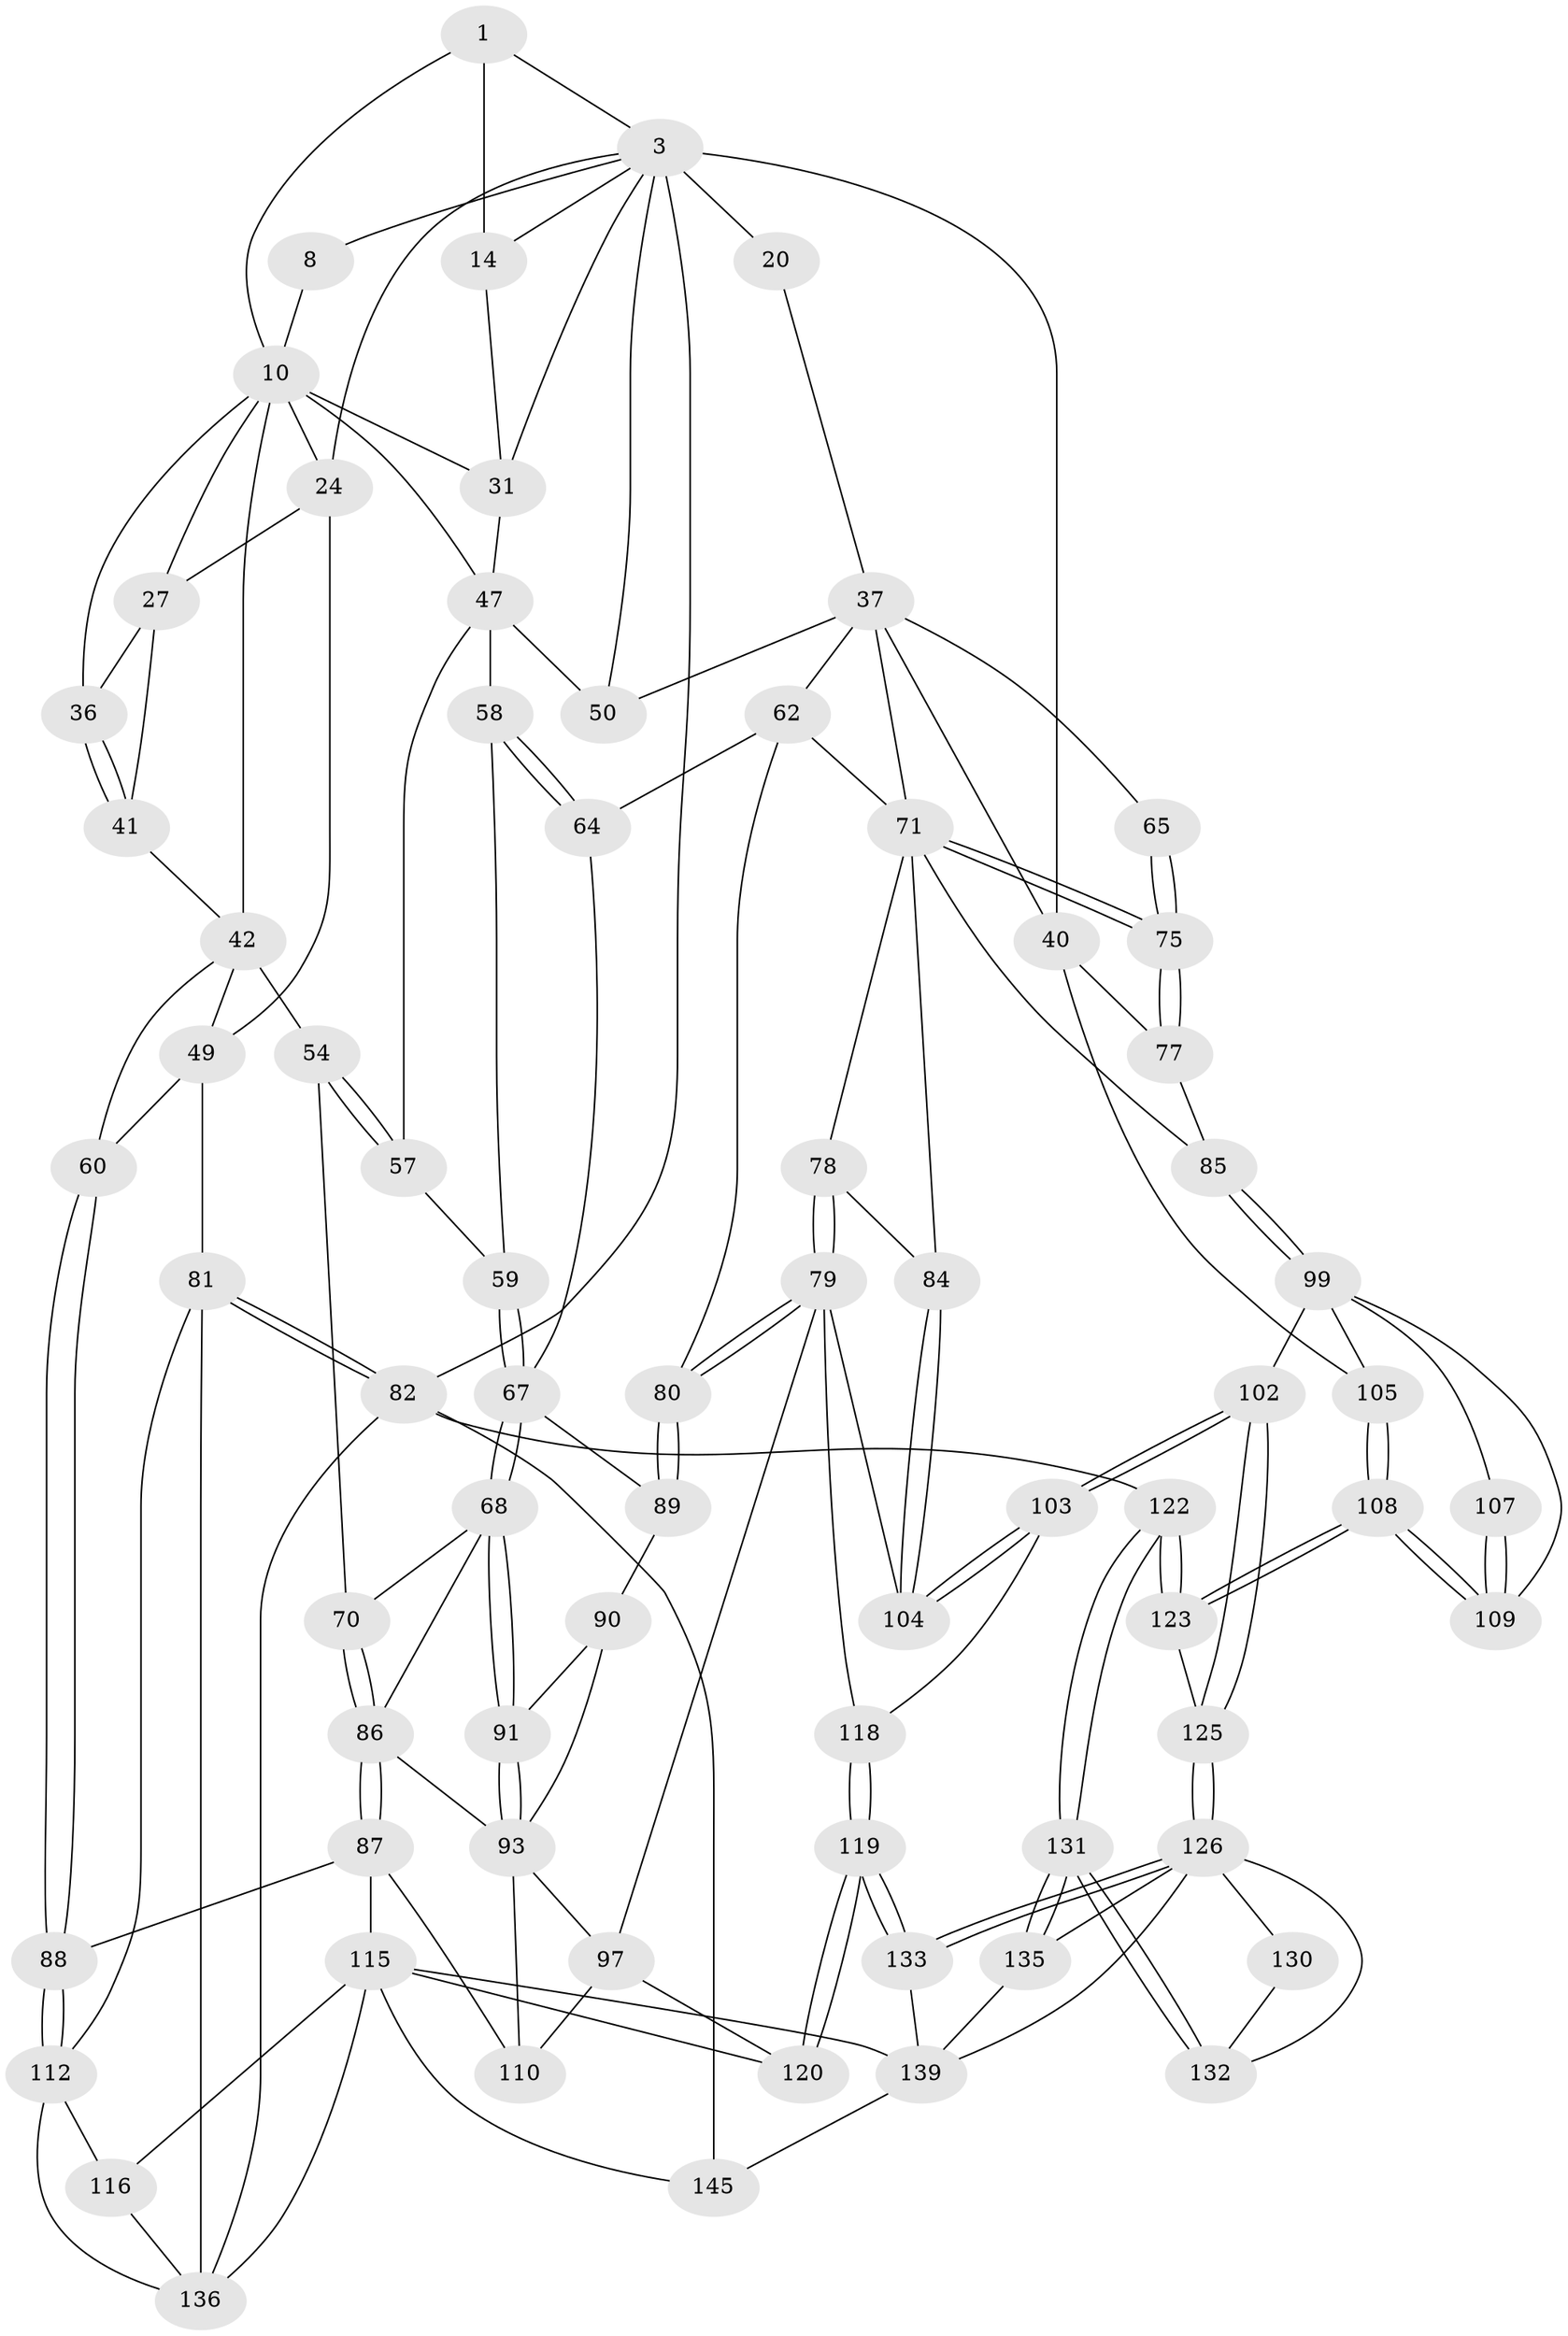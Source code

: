 // original degree distribution, {3: 0.0273972602739726, 4: 0.21232876712328766, 5: 0.5342465753424658, 6: 0.22602739726027396}
// Generated by graph-tools (version 1.1) at 2025/17/03/09/25 04:17:09]
// undirected, 73 vertices, 169 edges
graph export_dot {
graph [start="1"]
  node [color=gray90,style=filled];
  1 [pos="+0.41593115231482863+0",super="+2+9"];
  3 [pos="+0.7299844077697258+0",super="+17+4"];
  8 [pos="+0.27791914181291655+0"];
  10 [pos="+0.3814302695982441+0.1586183487956408",super="+11+33"];
  14 [pos="+0.5483843020165395+0",super="+15"];
  20 [pos="+0.7428637068892269+0.17024502328688298",super="+23+21"];
  24 [pos="+0+0.016145575830610215",super="+25+29"];
  27 [pos="+0.13063441801303474+0.200608739460806",super="+28+30"];
  31 [pos="+0.5321461405079063+0.2707597580944082",super="+32"];
  36 [pos="+0.24707196263240505+0.23556550060221712"];
  37 [pos="+1+0.31290240604085057",super="+39+38"];
  40 [pos="+1+0.347386729549725",super="+76"];
  41 [pos="+0.15986145480821157+0.2819619262485109"];
  42 [pos="+0.26694447233337837+0.3209636322306823",super="+46+43"];
  47 [pos="+0.47975372857925536+0.3394088261464338",super="+51+48"];
  49 [pos="+0+0.32184650919463376",super="+61"];
  50 [pos="+0.6694394749596183+0.3814612060003583"];
  54 [pos="+0.3534966465673556+0.43039317068619076",super="+55"];
  57 [pos="+0.38654689543644266+0.42099290052255506"];
  58 [pos="+0.5388488749679927+0.45179067630193537"];
  59 [pos="+0.41541859194093395+0.44347970294789696"];
  60 [pos="+0.08472870237279571+0.5115357244289365"];
  62 [pos="+0.6670985313951715+0.49102632163216864",super="+63"];
  64 [pos="+0.5398448698777619+0.5037391147353069"];
  65 [pos="+0.8534425061016381+0.4808411350550343"];
  67 [pos="+0.4913762657708446+0.5230950776030596",super="+74"];
  68 [pos="+0.4390072171332384+0.5612496416217172",super="+69"];
  70 [pos="+0.3128501545846862+0.48473485628505925"];
  71 [pos="+0.759230403648467+0.5374122532121328",super="+72"];
  75 [pos="+0.8495965329033459+0.5436260122043264"];
  77 [pos="+0.8499662214593765+0.5447458696397122"];
  78 [pos="+0.6931731844442336+0.6195298568332404"];
  79 [pos="+0.6371814165521087+0.6263710682590451",super="+95"];
  80 [pos="+0.6317737828057868+0.6147251896420575"];
  81 [pos="+0+0.7397245090211179",super="+113"];
  82 [pos="+0+1",super="+121"];
  84 [pos="+0.7408609077665353+0.6326254831394824"];
  85 [pos="+0.8469532154679501+0.6081483467171853"];
  86 [pos="+0.2662056242654485+0.6278256574495453",super="+92"];
  87 [pos="+0.22775752417890024+0.6598928869448814",super="+111"];
  88 [pos="+0.17139595386409515+0.6540648722197654"];
  89 [pos="+0.5284538720514865+0.5978797654247835"];
  90 [pos="+0.5264813721158682+0.6025695464834865"];
  91 [pos="+0.4466421736166328+0.6098984152675787"];
  93 [pos="+0.4413642772554767+0.6770558402838146",super="+94+98"];
  97 [pos="+0.5524664115639535+0.7223762157895642",super="+114"];
  99 [pos="+0.8583337106654179+0.6210891800535812",super="+100+106"];
  102 [pos="+0.813970735906487+0.7621871032878011"];
  103 [pos="+0.7770362746216173+0.7365796611150591"];
  104 [pos="+0.7562001090190719+0.7021342611975427"];
  105 [pos="+1+0.5736697484522275"];
  107 [pos="+0.9049419122607457+0.6800709758127166"];
  108 [pos="+1+0.7230734393961814"];
  109 [pos="+0.9455661291431225+0.7211064618739904"];
  110 [pos="+0.38595124343153+0.7409152274652743"];
  112 [pos="+0.10283168714692907+0.7342267224458102",super="+117"];
  115 [pos="+0.31525380085315896+0.8362969726929507",super="+134"];
  116 [pos="+0.312047464360345+0.8384791144929407"];
  118 [pos="+0.6237506211147312+0.7676583745652348"];
  119 [pos="+0.6615137463763533+0.9097112370556197"];
  120 [pos="+0.48485712729501207+0.846300861601962"];
  122 [pos="+1+0.9581694205673382"];
  123 [pos="+1+0.7406854641693469",super="+124"];
  125 [pos="+0.81465348731618+0.7707708758486356"];
  126 [pos="+0.7974532803331598+0.8298353866055724",super="+127"];
  130 [pos="+0.9186988708453799+0.8245290323128993"];
  131 [pos="+1+0.9208833550366428"];
  132 [pos="+0.9343305061307319+0.8572551367188227"];
  133 [pos="+0.665946265247449+0.9162900266586717"];
  135 [pos="+1+0.9178537127791572"];
  136 [pos="+0.1499838744027224+0.8575336016485001",super="+138"];
  139 [pos="+0.8606134514049427+0.9317309935180939",super="+140+141"];
  145 [pos="+0.9958476388327465+1"];
  1 -- 3;
  1 -- 14 [weight=2];
  1 -- 10;
  3 -- 50;
  3 -- 20 [weight=3];
  3 -- 31;
  3 -- 82 [weight=2];
  3 -- 40;
  3 -- 8;
  3 -- 24;
  3 -- 14;
  8 -- 10;
  10 -- 27;
  10 -- 24 [weight=2];
  10 -- 42 [weight=2];
  10 -- 36;
  10 -- 47;
  10 -- 31;
  14 -- 31;
  20 -- 37 [weight=2];
  24 -- 27 [weight=2];
  24 -- 49;
  27 -- 41;
  27 -- 36;
  31 -- 47;
  36 -- 41;
  36 -- 41;
  37 -- 40;
  37 -- 65 [weight=2];
  37 -- 50;
  37 -- 71;
  37 -- 62;
  40 -- 105;
  40 -- 77;
  41 -- 42;
  42 -- 54 [weight=2];
  42 -- 49;
  42 -- 60;
  47 -- 50;
  47 -- 58;
  47 -- 57;
  49 -- 81;
  49 -- 60;
  54 -- 57;
  54 -- 57;
  54 -- 70;
  57 -- 59;
  58 -- 59;
  58 -- 64;
  58 -- 64;
  59 -- 67;
  59 -- 67;
  60 -- 88;
  60 -- 88;
  62 -- 71;
  62 -- 64;
  62 -- 80;
  64 -- 67;
  65 -- 75;
  65 -- 75;
  67 -- 68;
  67 -- 68;
  67 -- 89;
  68 -- 91;
  68 -- 91;
  68 -- 70;
  68 -- 86;
  70 -- 86;
  70 -- 86;
  71 -- 75;
  71 -- 75;
  71 -- 84;
  71 -- 85;
  71 -- 78;
  75 -- 77;
  75 -- 77;
  77 -- 85;
  78 -- 79;
  78 -- 79;
  78 -- 84;
  79 -- 80;
  79 -- 80;
  79 -- 104;
  79 -- 97;
  79 -- 118;
  80 -- 89;
  80 -- 89;
  81 -- 82;
  81 -- 82;
  81 -- 112;
  81 -- 136 [weight=2];
  82 -- 145;
  82 -- 122;
  82 -- 136;
  84 -- 104;
  84 -- 104;
  85 -- 99;
  85 -- 99;
  86 -- 87;
  86 -- 87;
  86 -- 93;
  87 -- 88;
  87 -- 115;
  87 -- 110;
  88 -- 112;
  88 -- 112;
  89 -- 90;
  90 -- 91;
  90 -- 93;
  91 -- 93;
  91 -- 93;
  93 -- 110;
  93 -- 97;
  97 -- 120;
  97 -- 110;
  99 -- 107;
  99 -- 109;
  99 -- 102;
  99 -- 105;
  102 -- 103;
  102 -- 103;
  102 -- 125;
  102 -- 125;
  103 -- 104;
  103 -- 104;
  103 -- 118;
  105 -- 108;
  105 -- 108;
  107 -- 109;
  107 -- 109;
  108 -- 109;
  108 -- 109;
  108 -- 123;
  108 -- 123;
  112 -- 116;
  112 -- 136;
  115 -- 116;
  115 -- 145;
  115 -- 120;
  115 -- 139;
  115 -- 136;
  116 -- 136;
  118 -- 119;
  118 -- 119;
  119 -- 120;
  119 -- 120;
  119 -- 133;
  119 -- 133;
  122 -- 123;
  122 -- 123;
  122 -- 131;
  122 -- 131;
  123 -- 125;
  125 -- 126;
  125 -- 126;
  126 -- 133;
  126 -- 133;
  126 -- 130;
  126 -- 132;
  126 -- 135;
  126 -- 139;
  130 -- 132;
  131 -- 132;
  131 -- 132;
  131 -- 135;
  131 -- 135;
  133 -- 139;
  135 -- 139;
  139 -- 145;
}
